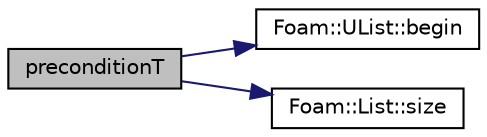 digraph "preconditionT"
{
  bgcolor="transparent";
  edge [fontname="Helvetica",fontsize="10",labelfontname="Helvetica",labelfontsize="10"];
  node [fontname="Helvetica",fontsize="10",shape=record];
  rankdir="LR";
  Node1 [label="preconditionT",height=0.2,width=0.4,color="black", fillcolor="grey75", style="filled", fontcolor="black"];
  Node1 -> Node2 [color="midnightblue",fontsize="10",style="solid",fontname="Helvetica"];
  Node2 [label="Foam::UList::begin",height=0.2,width=0.4,color="black",URL="$a02831.html#a8a0643ef7f391465066f7f07d45ce934",tooltip="Return an iterator to begin traversing the UList. "];
  Node1 -> Node3 [color="midnightblue",fontsize="10",style="solid",fontname="Helvetica"];
  Node3 [label="Foam::List::size",height=0.2,width=0.4,color="black",URL="$a01391.html#a8a5f6fa29bd4b500caf186f60245b384",tooltip="Override size to be inconsistent with allocated storage. "];
}

